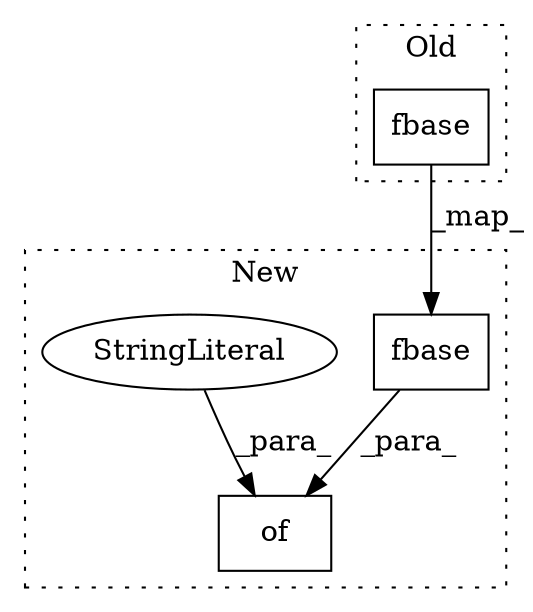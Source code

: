 digraph G {
subgraph cluster0 {
1 [label="fbase" a="32" s="1057,1072" l="6,1" shape="box"];
label = "Old";
style="dotted";
}
subgraph cluster1 {
2 [label="fbase" a="32" s="2325,2340" l="6,1" shape="box"];
3 [label="of" a="32" s="2310,2341" l="3,1" shape="box"];
4 [label="StringLiteral" a="45" s="2313" l="11" shape="ellipse"];
label = "New";
style="dotted";
}
1 -> 2 [label="_map_"];
2 -> 3 [label="_para_"];
4 -> 3 [label="_para_"];
}
